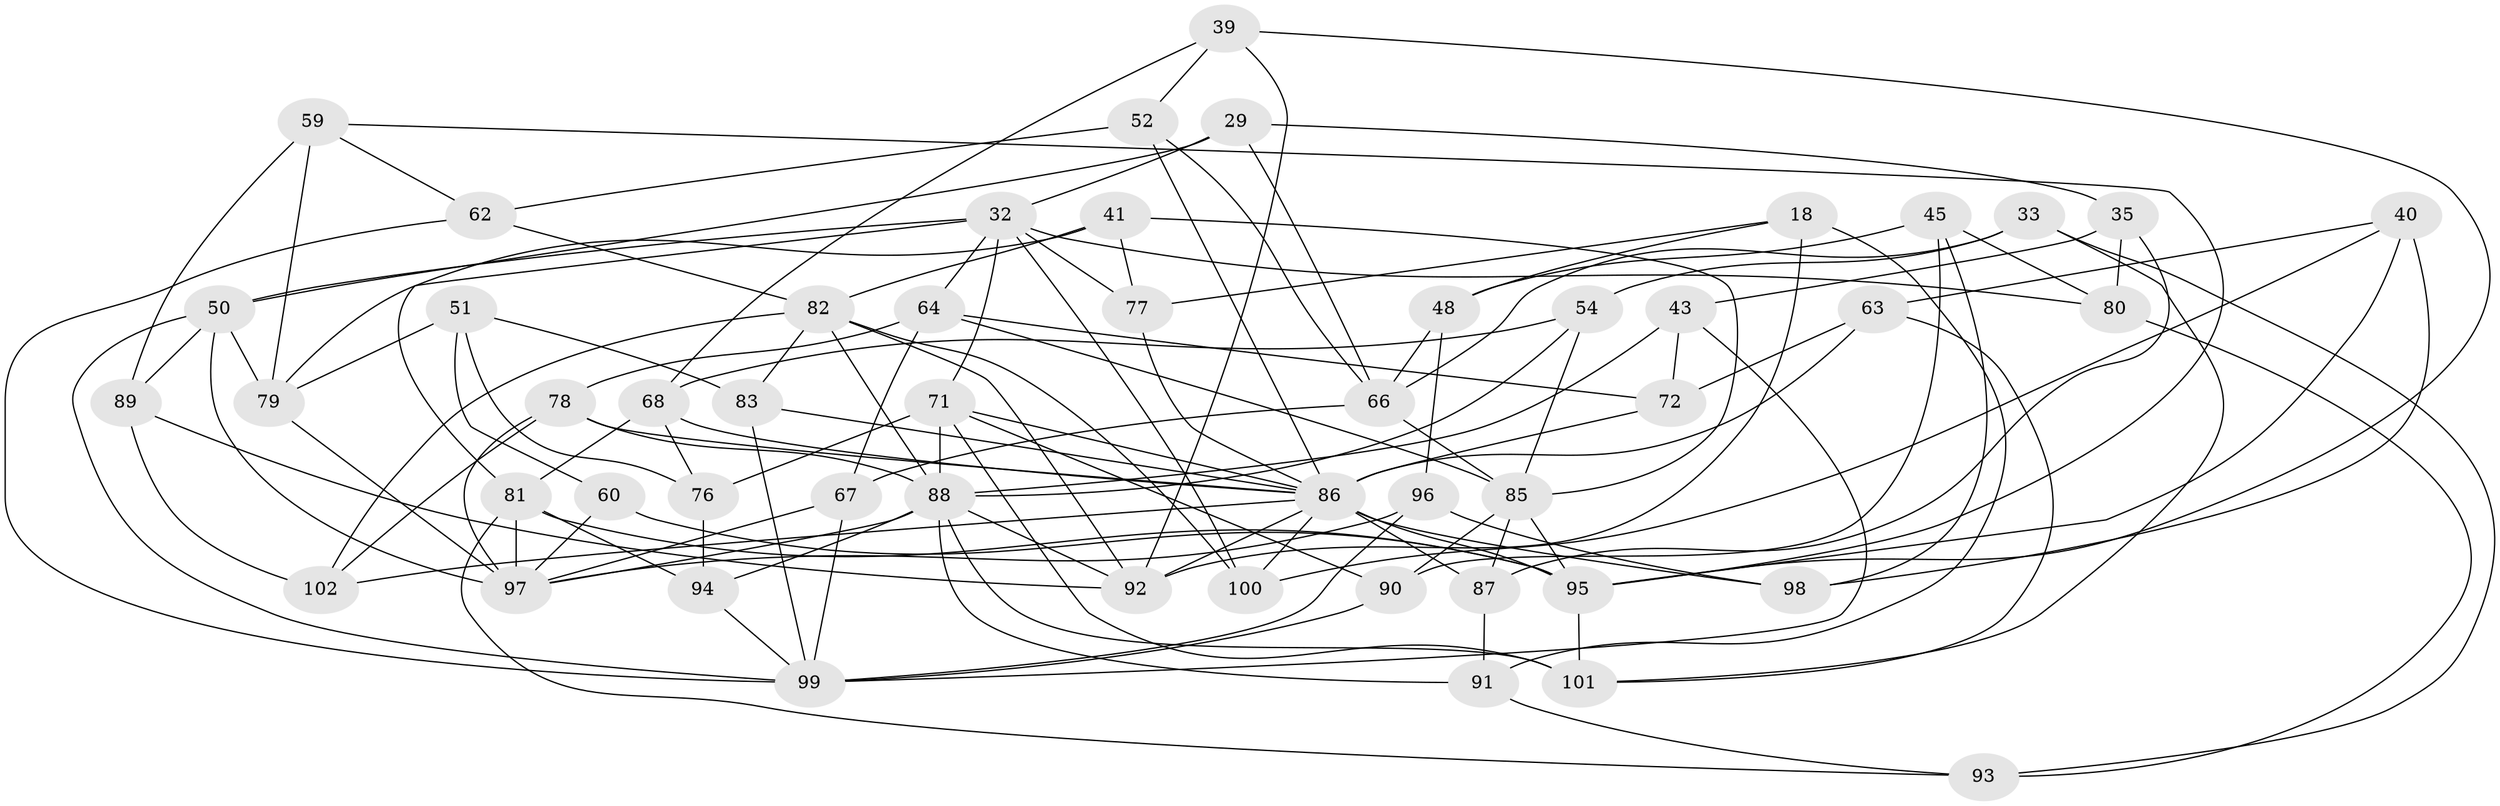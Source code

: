 // original degree distribution, {4: 1.0}
// Generated by graph-tools (version 1.1) at 2025/59/03/09/25 04:59:27]
// undirected, 51 vertices, 128 edges
graph export_dot {
graph [start="1"]
  node [color=gray90,style=filled];
  18 [super="+8"];
  29 [super="+20"];
  32 [super="+24+17"];
  33;
  35;
  39;
  40;
  41;
  43;
  45;
  48;
  50 [super="+1+4"];
  51 [super="+34"];
  52;
  54;
  59;
  60;
  62;
  63;
  64 [super="+22"];
  66 [super="+14+38"];
  67;
  68 [super="+49"];
  71 [super="+55"];
  72;
  76;
  77;
  78 [super="+31+70"];
  79 [super="+28+69"];
  80;
  81 [super="+65+75"];
  82 [super="+21+42"];
  83;
  85 [super="+16+46"];
  86 [super="+30+56"];
  87;
  88 [super="+12+19+57"];
  89;
  90;
  91 [super="+61"];
  92 [super="+84"];
  93;
  94;
  95 [super="+73+11"];
  96;
  97 [super="+44"];
  98;
  99 [super="+6+47"];
  100;
  101 [super="+74"];
  102;
  18 -- 48;
  18 -- 91 [weight=2];
  18 -- 77;
  18 -- 92 [weight=2];
  29 -- 66 [weight=2];
  29 -- 50 [weight=2];
  29 -- 32;
  29 -- 35;
  32 -- 77;
  32 -- 64;
  32 -- 80;
  32 -- 50;
  32 -- 81 [weight=2];
  32 -- 100;
  32 -- 71 [weight=2];
  33 -- 93;
  33 -- 54;
  33 -- 101;
  33 -- 66;
  35 -- 87;
  35 -- 80;
  35 -- 43;
  39 -- 68;
  39 -- 52;
  39 -- 95;
  39 -- 92;
  40 -- 63;
  40 -- 98;
  40 -- 100;
  40 -- 95;
  41 -- 77;
  41 -- 79;
  41 -- 85;
  41 -- 82;
  43 -- 72;
  43 -- 99;
  43 -- 88;
  45 -- 90;
  45 -- 98;
  45 -- 80;
  45 -- 48;
  48 -- 96;
  48 -- 66;
  50 -- 89;
  50 -- 79 [weight=2];
  50 -- 99;
  50 -- 97;
  51 -- 60 [weight=2];
  51 -- 83;
  51 -- 76;
  51 -- 79 [weight=2];
  52 -- 62;
  52 -- 66;
  52 -- 86;
  54 -- 68;
  54 -- 85;
  54 -- 88;
  59 -- 62;
  59 -- 89;
  59 -- 79;
  59 -- 95;
  60 -- 97;
  60 -- 95;
  62 -- 99;
  62 -- 82;
  63 -- 72;
  63 -- 101;
  63 -- 86;
  64 -- 72;
  64 -- 67;
  64 -- 85 [weight=2];
  64 -- 78;
  66 -- 67;
  66 -- 85 [weight=2];
  67 -- 97;
  67 -- 99;
  68 -- 81;
  68 -- 76;
  68 -- 86 [weight=2];
  71 -- 76;
  71 -- 90;
  71 -- 88 [weight=2];
  71 -- 101;
  71 -- 86;
  72 -- 86;
  76 -- 94;
  77 -- 86;
  78 -- 88 [weight=2];
  78 -- 102;
  78 -- 97 [weight=3];
  78 -- 86;
  79 -- 97 [weight=2];
  80 -- 93;
  81 -- 97 [weight=2];
  81 -- 95;
  81 -- 93;
  81 -- 94;
  82 -- 83;
  82 -- 88 [weight=2];
  82 -- 100;
  82 -- 102;
  82 -- 92;
  83 -- 86;
  83 -- 99;
  85 -- 87;
  85 -- 90;
  85 -- 95 [weight=2];
  86 -- 87;
  86 -- 95 [weight=3];
  86 -- 98;
  86 -- 100;
  86 -- 102;
  86 -- 92 [weight=2];
  87 -- 91;
  88 -- 92;
  88 -- 101;
  88 -- 91 [weight=2];
  88 -- 94;
  88 -- 97;
  89 -- 92;
  89 -- 102;
  90 -- 99;
  91 -- 93;
  94 -- 99;
  95 -- 101 [weight=2];
  96 -- 98;
  96 -- 99;
  96 -- 97;
}
